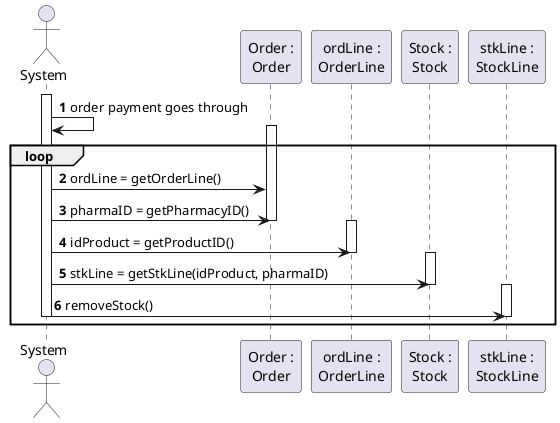 @startuml
autonumber

actor "System" as SYS
participant "Order :\nOrder" as ORD
participant "ordLine :\nOrderLine" as ORDL
participant "Stock :\nStock" as STK
participant "stkLine :\nStockLine" as STKL

activate SYS

SYS -> SYS : order payment goes through
activate ORD
loop
SYS -> ORD : ordLine = getOrderLine()
SYS -> ORD : pharmaID = getPharmacyID()
deactivate ORD
activate ORDL
SYS -> ORDL : idProduct = getProductID()
deactivate ORDL
activate STK
SYS -> STK : stkLine = getStkLine(idProduct, pharmaID)
deactivate STK
activate STKL
SYS -> STKL : removeStock()
deactivate STKL
deactivate SYS
end loop
@enduml

